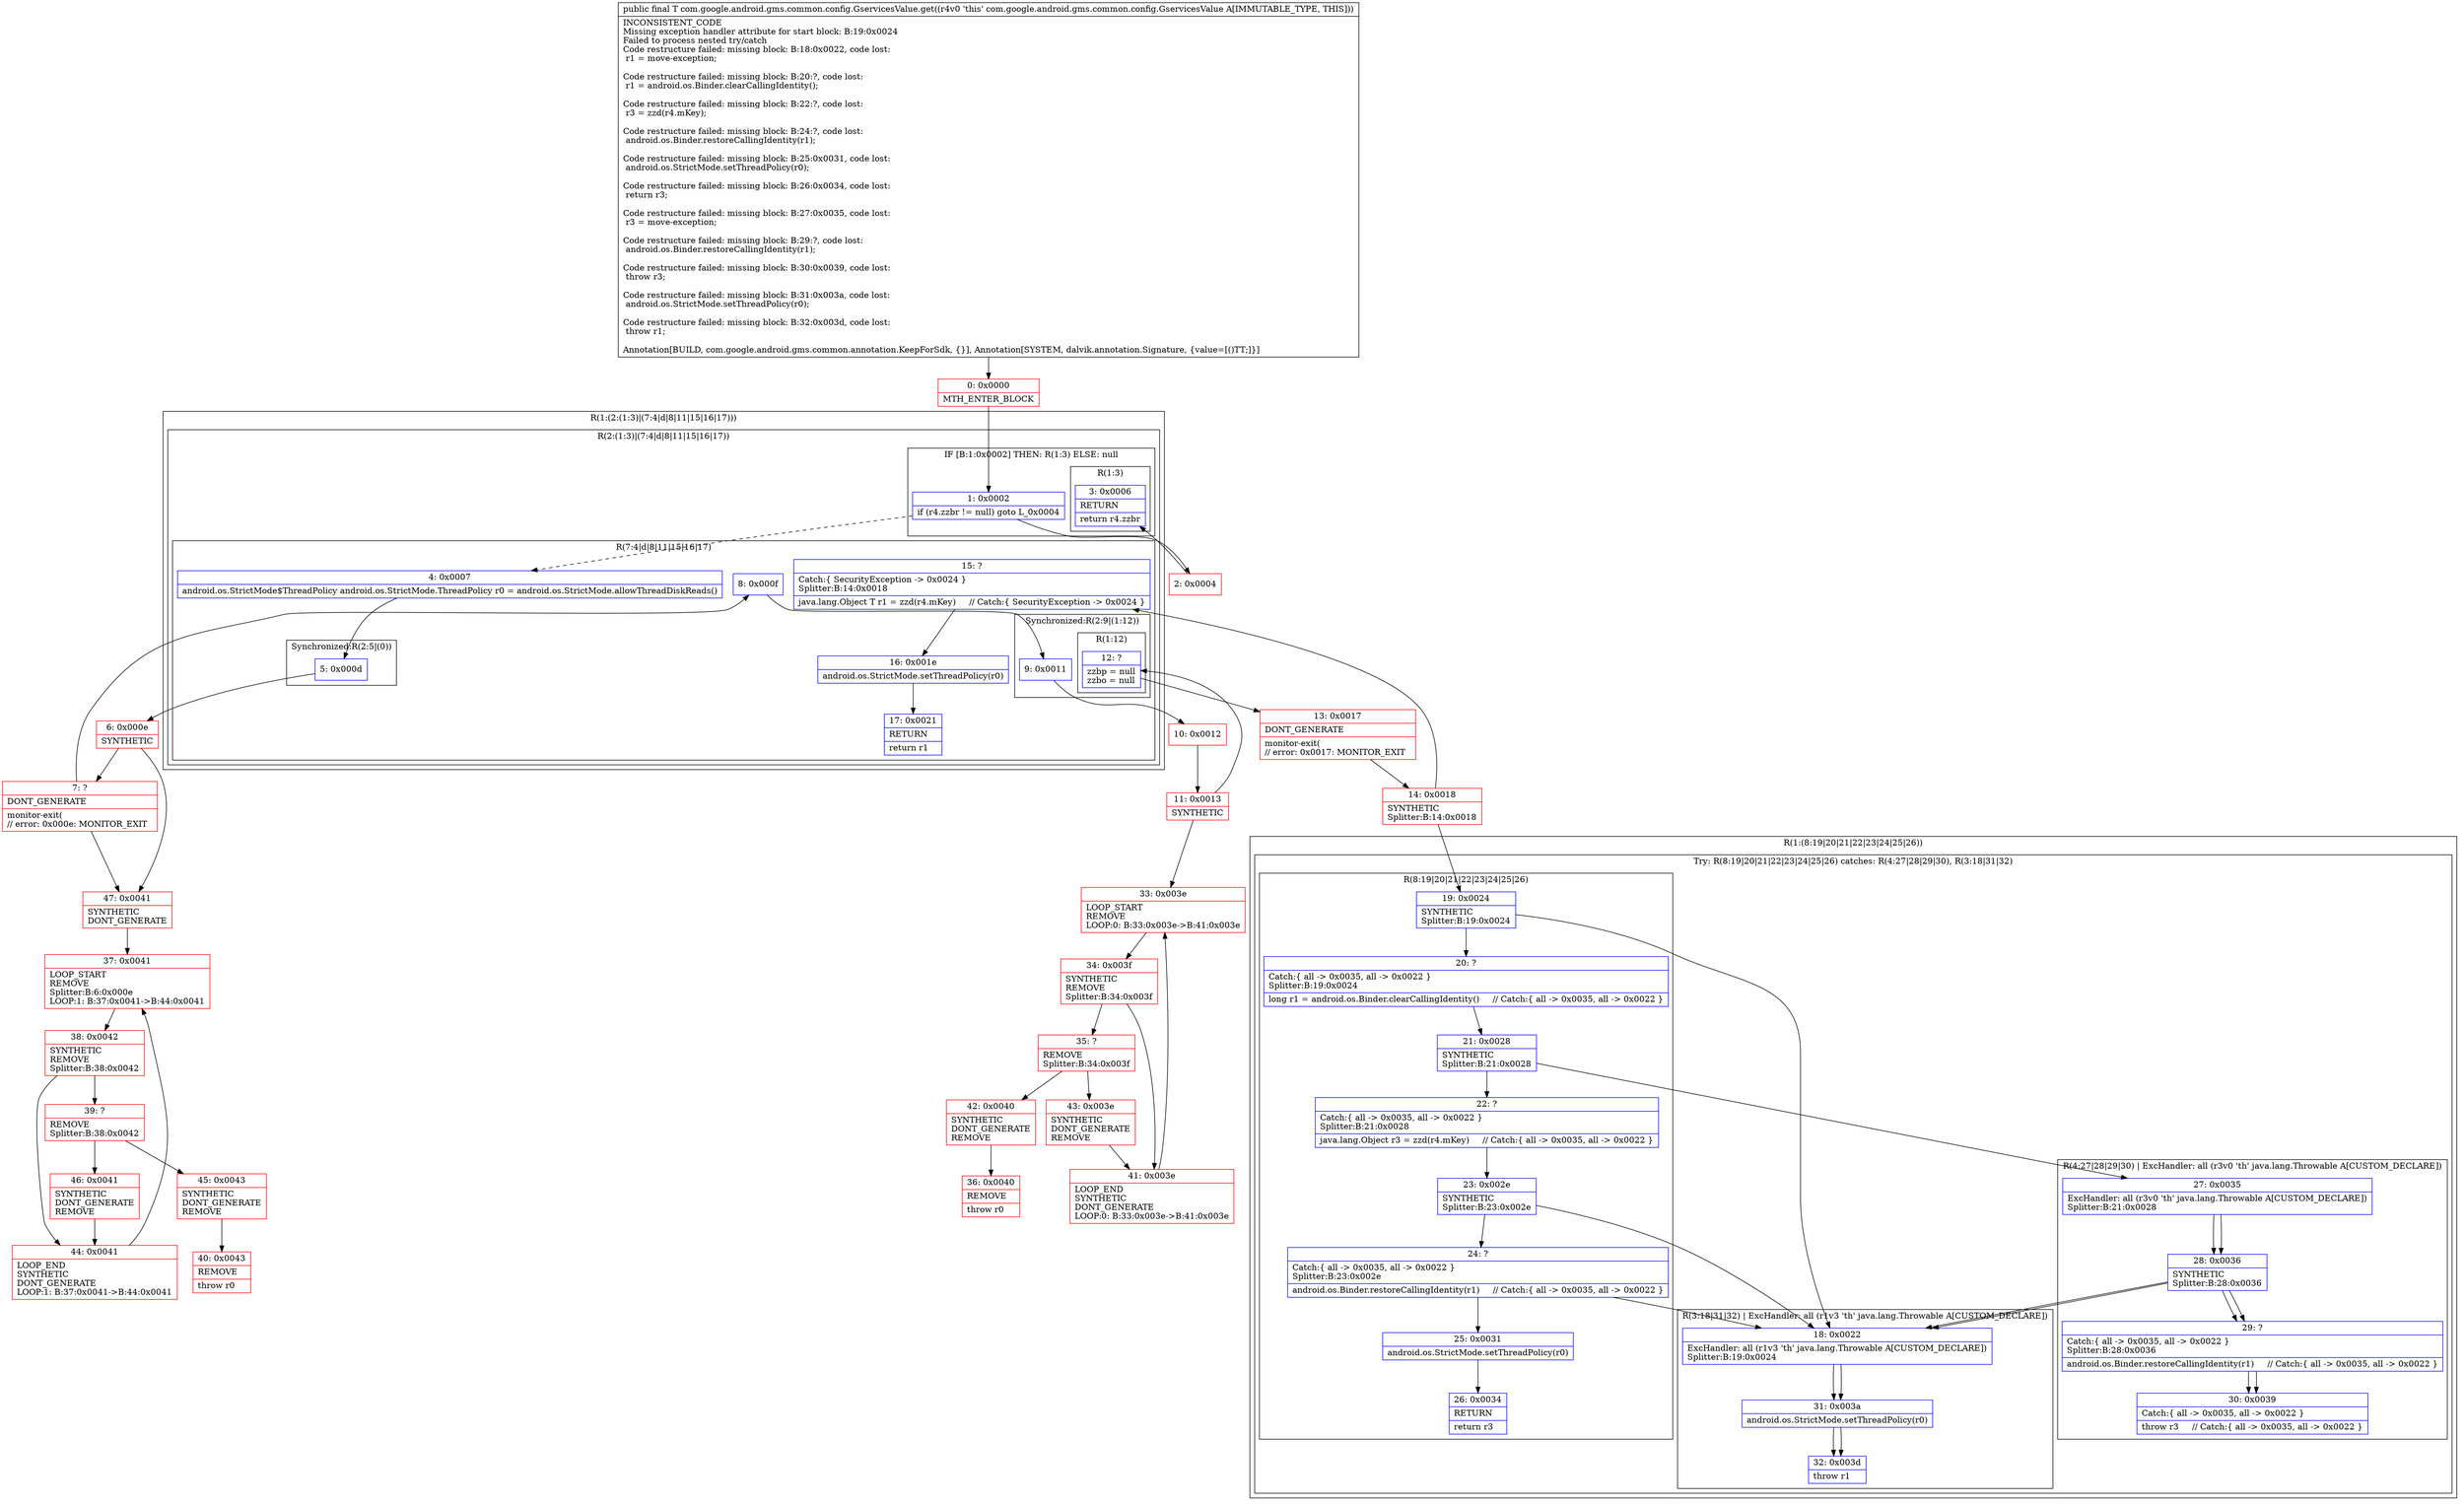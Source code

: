 digraph "CFG forcom.google.android.gms.common.config.GservicesValue.get()Ljava\/lang\/Object;" {
subgraph cluster_Region_1594276918 {
label = "R(1:(2:(1:3)|(7:4|d|8|11|15|16|17)))";
node [shape=record,color=blue];
subgraph cluster_Region_2075334856 {
label = "R(2:(1:3)|(7:4|d|8|11|15|16|17))";
node [shape=record,color=blue];
subgraph cluster_IfRegion_1897319807 {
label = "IF [B:1:0x0002] THEN: R(1:3) ELSE: null";
node [shape=record,color=blue];
Node_1 [shape=record,label="{1\:\ 0x0002|if (r4.zzbr != null) goto L_0x0004\l}"];
subgraph cluster_Region_768661726 {
label = "R(1:3)";
node [shape=record,color=blue];
Node_3 [shape=record,label="{3\:\ 0x0006|RETURN\l|return r4.zzbr\l}"];
}
}
subgraph cluster_Region_1119919856 {
label = "R(7:4|d|8|11|15|16|17)";
node [shape=record,color=blue];
Node_4 [shape=record,label="{4\:\ 0x0007|android.os.StrictMode$ThreadPolicy android.os.StrictMode.ThreadPolicy r0 = android.os.StrictMode.allowThreadDiskReads()\l}"];
subgraph cluster_SynchronizedRegion_1197287006 {
label = "Synchronized:R(2:5|(0))";
node [shape=record,color=blue];
Node_5 [shape=record,label="{5\:\ 0x000d}"];
subgraph cluster_Region_608899877 {
label = "R(0)";
node [shape=record,color=blue];
}
}
Node_8 [shape=record,label="{8\:\ 0x000f}"];
subgraph cluster_SynchronizedRegion_1676759014 {
label = "Synchronized:R(2:9|(1:12))";
node [shape=record,color=blue];
Node_9 [shape=record,label="{9\:\ 0x0011}"];
subgraph cluster_Region_1221361006 {
label = "R(1:12)";
node [shape=record,color=blue];
Node_12 [shape=record,label="{12\:\ ?|zzbp = null\lzzbo = null\l}"];
}
}
Node_15 [shape=record,label="{15\:\ ?|Catch:\{ SecurityException \-\> 0x0024 \}\lSplitter:B:14:0x0018\l|java.lang.Object T r1 = zzd(r4.mKey)     \/\/ Catch:\{ SecurityException \-\> 0x0024 \}\l}"];
Node_16 [shape=record,label="{16\:\ 0x001e|android.os.StrictMode.setThreadPolicy(r0)\l}"];
Node_17 [shape=record,label="{17\:\ 0x0021|RETURN\l|return r1\l}"];
}
}
}
subgraph cluster_Region_1720569343 {
label = "R(1:(8:19|20|21|22|23|24|25|26))";
node [shape=record,color=blue];
subgraph cluster_TryCatchRegion_446900272 {
label = "Try: R(8:19|20|21|22|23|24|25|26) catches: R(4:27|28|29|30), R(3:18|31|32)";
node [shape=record,color=blue];
subgraph cluster_Region_1942276861 {
label = "R(8:19|20|21|22|23|24|25|26)";
node [shape=record,color=blue];
Node_19 [shape=record,label="{19\:\ 0x0024|SYNTHETIC\lSplitter:B:19:0x0024\l}"];
Node_20 [shape=record,label="{20\:\ ?|Catch:\{ all \-\> 0x0035, all \-\> 0x0022 \}\lSplitter:B:19:0x0024\l|long r1 = android.os.Binder.clearCallingIdentity()     \/\/ Catch:\{ all \-\> 0x0035, all \-\> 0x0022 \}\l}"];
Node_21 [shape=record,label="{21\:\ 0x0028|SYNTHETIC\lSplitter:B:21:0x0028\l}"];
Node_22 [shape=record,label="{22\:\ ?|Catch:\{ all \-\> 0x0035, all \-\> 0x0022 \}\lSplitter:B:21:0x0028\l|java.lang.Object r3 = zzd(r4.mKey)     \/\/ Catch:\{ all \-\> 0x0035, all \-\> 0x0022 \}\l}"];
Node_23 [shape=record,label="{23\:\ 0x002e|SYNTHETIC\lSplitter:B:23:0x002e\l}"];
Node_24 [shape=record,label="{24\:\ ?|Catch:\{ all \-\> 0x0035, all \-\> 0x0022 \}\lSplitter:B:23:0x002e\l|android.os.Binder.restoreCallingIdentity(r1)     \/\/ Catch:\{ all \-\> 0x0035, all \-\> 0x0022 \}\l}"];
Node_25 [shape=record,label="{25\:\ 0x0031|android.os.StrictMode.setThreadPolicy(r0)\l}"];
Node_26 [shape=record,label="{26\:\ 0x0034|RETURN\l|return r3\l}"];
}
subgraph cluster_Region_1489563366 {
label = "R(4:27|28|29|30) | ExcHandler: all (r3v0 'th' java.lang.Throwable A[CUSTOM_DECLARE])\l";
node [shape=record,color=blue];
Node_27 [shape=record,label="{27\:\ 0x0035|ExcHandler: all (r3v0 'th' java.lang.Throwable A[CUSTOM_DECLARE])\lSplitter:B:21:0x0028\l}"];
Node_28 [shape=record,label="{28\:\ 0x0036|SYNTHETIC\lSplitter:B:28:0x0036\l}"];
Node_29 [shape=record,label="{29\:\ ?|Catch:\{ all \-\> 0x0035, all \-\> 0x0022 \}\lSplitter:B:28:0x0036\l|android.os.Binder.restoreCallingIdentity(r1)     \/\/ Catch:\{ all \-\> 0x0035, all \-\> 0x0022 \}\l}"];
Node_30 [shape=record,label="{30\:\ 0x0039|Catch:\{ all \-\> 0x0035, all \-\> 0x0022 \}\l|throw r3     \/\/ Catch:\{ all \-\> 0x0035, all \-\> 0x0022 \}\l}"];
}
subgraph cluster_Region_1344418357 {
label = "R(3:18|31|32) | ExcHandler: all (r1v3 'th' java.lang.Throwable A[CUSTOM_DECLARE])\l";
node [shape=record,color=blue];
Node_18 [shape=record,label="{18\:\ 0x0022|ExcHandler: all (r1v3 'th' java.lang.Throwable A[CUSTOM_DECLARE])\lSplitter:B:19:0x0024\l}"];
Node_31 [shape=record,label="{31\:\ 0x003a|android.os.StrictMode.setThreadPolicy(r0)\l}"];
Node_32 [shape=record,label="{32\:\ 0x003d|throw r1\l}"];
}
}
}
subgraph cluster_Region_1344418357 {
label = "R(3:18|31|32) | ExcHandler: all (r1v3 'th' java.lang.Throwable A[CUSTOM_DECLARE])\l";
node [shape=record,color=blue];
Node_18 [shape=record,label="{18\:\ 0x0022|ExcHandler: all (r1v3 'th' java.lang.Throwable A[CUSTOM_DECLARE])\lSplitter:B:19:0x0024\l}"];
Node_31 [shape=record,label="{31\:\ 0x003a|android.os.StrictMode.setThreadPolicy(r0)\l}"];
Node_32 [shape=record,label="{32\:\ 0x003d|throw r1\l}"];
}
subgraph cluster_Region_1489563366 {
label = "R(4:27|28|29|30) | ExcHandler: all (r3v0 'th' java.lang.Throwable A[CUSTOM_DECLARE])\l";
node [shape=record,color=blue];
Node_27 [shape=record,label="{27\:\ 0x0035|ExcHandler: all (r3v0 'th' java.lang.Throwable A[CUSTOM_DECLARE])\lSplitter:B:21:0x0028\l}"];
Node_28 [shape=record,label="{28\:\ 0x0036|SYNTHETIC\lSplitter:B:28:0x0036\l}"];
Node_29 [shape=record,label="{29\:\ ?|Catch:\{ all \-\> 0x0035, all \-\> 0x0022 \}\lSplitter:B:28:0x0036\l|android.os.Binder.restoreCallingIdentity(r1)     \/\/ Catch:\{ all \-\> 0x0035, all \-\> 0x0022 \}\l}"];
Node_30 [shape=record,label="{30\:\ 0x0039|Catch:\{ all \-\> 0x0035, all \-\> 0x0022 \}\l|throw r3     \/\/ Catch:\{ all \-\> 0x0035, all \-\> 0x0022 \}\l}"];
}
Node_0 [shape=record,color=red,label="{0\:\ 0x0000|MTH_ENTER_BLOCK\l}"];
Node_2 [shape=record,color=red,label="{2\:\ 0x0004}"];
Node_6 [shape=record,color=red,label="{6\:\ 0x000e|SYNTHETIC\l}"];
Node_7 [shape=record,color=red,label="{7\:\ ?|DONT_GENERATE\l|monitor\-exit(\l\/\/ error: 0x000e: MONITOR_EXIT  \l}"];
Node_10 [shape=record,color=red,label="{10\:\ 0x0012}"];
Node_11 [shape=record,color=red,label="{11\:\ 0x0013|SYNTHETIC\l}"];
Node_13 [shape=record,color=red,label="{13\:\ 0x0017|DONT_GENERATE\l|monitor\-exit(\l\/\/ error: 0x0017: MONITOR_EXIT  \l}"];
Node_14 [shape=record,color=red,label="{14\:\ 0x0018|SYNTHETIC\lSplitter:B:14:0x0018\l}"];
Node_33 [shape=record,color=red,label="{33\:\ 0x003e|LOOP_START\lREMOVE\lLOOP:0: B:33:0x003e\-\>B:41:0x003e\l}"];
Node_34 [shape=record,color=red,label="{34\:\ 0x003f|SYNTHETIC\lREMOVE\lSplitter:B:34:0x003f\l}"];
Node_35 [shape=record,color=red,label="{35\:\ ?|REMOVE\lSplitter:B:34:0x003f\l}"];
Node_36 [shape=record,color=red,label="{36\:\ 0x0040|REMOVE\l|throw r0\l}"];
Node_37 [shape=record,color=red,label="{37\:\ 0x0041|LOOP_START\lREMOVE\lSplitter:B:6:0x000e\lLOOP:1: B:37:0x0041\-\>B:44:0x0041\l}"];
Node_38 [shape=record,color=red,label="{38\:\ 0x0042|SYNTHETIC\lREMOVE\lSplitter:B:38:0x0042\l}"];
Node_39 [shape=record,color=red,label="{39\:\ ?|REMOVE\lSplitter:B:38:0x0042\l}"];
Node_40 [shape=record,color=red,label="{40\:\ 0x0043|REMOVE\l|throw r0\l}"];
Node_41 [shape=record,color=red,label="{41\:\ 0x003e|LOOP_END\lSYNTHETIC\lDONT_GENERATE\lLOOP:0: B:33:0x003e\-\>B:41:0x003e\l}"];
Node_42 [shape=record,color=red,label="{42\:\ 0x0040|SYNTHETIC\lDONT_GENERATE\lREMOVE\l}"];
Node_43 [shape=record,color=red,label="{43\:\ 0x003e|SYNTHETIC\lDONT_GENERATE\lREMOVE\l}"];
Node_44 [shape=record,color=red,label="{44\:\ 0x0041|LOOP_END\lSYNTHETIC\lDONT_GENERATE\lLOOP:1: B:37:0x0041\-\>B:44:0x0041\l}"];
Node_45 [shape=record,color=red,label="{45\:\ 0x0043|SYNTHETIC\lDONT_GENERATE\lREMOVE\l}"];
Node_46 [shape=record,color=red,label="{46\:\ 0x0041|SYNTHETIC\lDONT_GENERATE\lREMOVE\l}"];
Node_47 [shape=record,color=red,label="{47\:\ 0x0041|SYNTHETIC\lDONT_GENERATE\l}"];
MethodNode[shape=record,label="{public final T com.google.android.gms.common.config.GservicesValue.get((r4v0 'this' com.google.android.gms.common.config.GservicesValue A[IMMUTABLE_TYPE, THIS]))  | INCONSISTENT_CODE\lMissing exception handler attribute for start block: B:19:0x0024\lFailed to process nested try\/catch\lCode restructure failed: missing block: B:18:0x0022, code lost:\l    r1 = move\-exception;\l\lCode restructure failed: missing block: B:20:?, code lost:\l    r1 = android.os.Binder.clearCallingIdentity();\l\lCode restructure failed: missing block: B:22:?, code lost:\l    r3 = zzd(r4.mKey);\l\lCode restructure failed: missing block: B:24:?, code lost:\l    android.os.Binder.restoreCallingIdentity(r1);\l\lCode restructure failed: missing block: B:25:0x0031, code lost:\l    android.os.StrictMode.setThreadPolicy(r0);\l\lCode restructure failed: missing block: B:26:0x0034, code lost:\l    return r3;\l\lCode restructure failed: missing block: B:27:0x0035, code lost:\l    r3 = move\-exception;\l\lCode restructure failed: missing block: B:29:?, code lost:\l    android.os.Binder.restoreCallingIdentity(r1);\l\lCode restructure failed: missing block: B:30:0x0039, code lost:\l    throw r3;\l\lCode restructure failed: missing block: B:31:0x003a, code lost:\l    android.os.StrictMode.setThreadPolicy(r0);\l\lCode restructure failed: missing block: B:32:0x003d, code lost:\l    throw r1;\l\lAnnotation[BUILD, com.google.android.gms.common.annotation.KeepForSdk, \{\}], Annotation[SYSTEM, dalvik.annotation.Signature, \{value=[()TT;]\}]\l}"];
MethodNode -> Node_0;
Node_1 -> Node_2;
Node_1 -> Node_4[style=dashed];
Node_4 -> Node_5;
Node_5 -> Node_6;
Node_8 -> Node_9;
Node_9 -> Node_10;
Node_12 -> Node_13;
Node_15 -> Node_16;
Node_16 -> Node_17;
Node_19 -> Node_20;
Node_19 -> Node_18;
Node_20 -> Node_21;
Node_21 -> Node_22;
Node_21 -> Node_27;
Node_22 -> Node_23;
Node_23 -> Node_24;
Node_23 -> Node_18;
Node_24 -> Node_25;
Node_24 -> Node_18;
Node_25 -> Node_26;
Node_27 -> Node_28;
Node_28 -> Node_29;
Node_28 -> Node_18;
Node_29 -> Node_30;
Node_18 -> Node_31;
Node_31 -> Node_32;
Node_18 -> Node_31;
Node_31 -> Node_32;
Node_27 -> Node_28;
Node_28 -> Node_29;
Node_28 -> Node_18;
Node_29 -> Node_30;
Node_0 -> Node_1;
Node_2 -> Node_3;
Node_6 -> Node_7;
Node_6 -> Node_47;
Node_7 -> Node_8;
Node_7 -> Node_47;
Node_10 -> Node_11;
Node_11 -> Node_12;
Node_11 -> Node_33;
Node_13 -> Node_14;
Node_14 -> Node_15;
Node_14 -> Node_19;
Node_33 -> Node_34;
Node_34 -> Node_35;
Node_34 -> Node_41;
Node_35 -> Node_42;
Node_35 -> Node_43;
Node_37 -> Node_38;
Node_38 -> Node_39;
Node_38 -> Node_44;
Node_39 -> Node_45;
Node_39 -> Node_46;
Node_41 -> Node_33;
Node_42 -> Node_36;
Node_43 -> Node_41;
Node_44 -> Node_37;
Node_45 -> Node_40;
Node_46 -> Node_44;
Node_47 -> Node_37;
}


